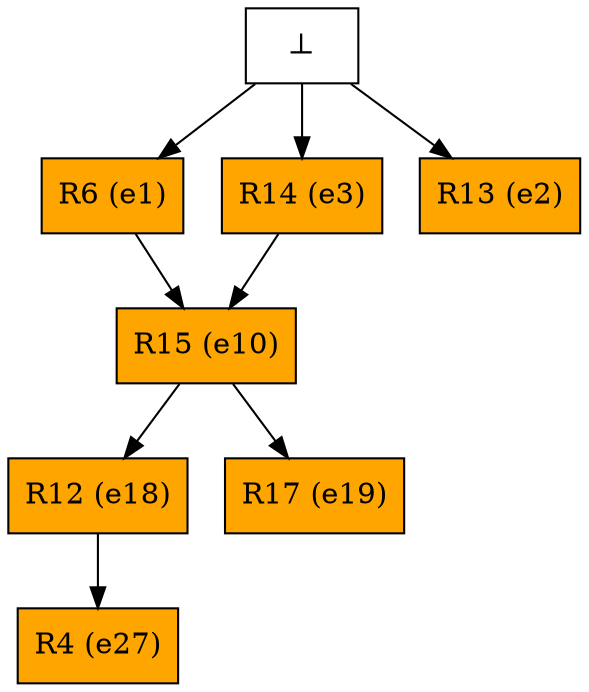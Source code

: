 digraph test {
  e1 -> e10;
  e3 -> e10;
  e10 -> e18;
  e10 -> e19;
  e18 -> e27;
  e0 -> e1;
  e0 -> e2;
  e0 -> e3;
  e1 [color="black" fillcolor="orange:orange" label="R6 (e1)" shape=box style=filled];
  e2 [color="black" fillcolor="orange:orange" label="R13 (e2)" shape=box style=filled];
  e3 [color="black" fillcolor="orange:orange" label="R14 (e3)" shape=box style=filled];
  e10 [color="black" fillcolor="orange:orange" label="R15 (e10)" shape=box style=filled];
  e18 [color="black" fillcolor="orange:orange" label="R12 (e18)" shape=box style=filled];
  e19 [color="black" fillcolor="orange:orange" label="R17 (e19)" shape=box style=filled];
  e27 [color="black" fillcolor="orange:orange" label="R4 (e27)" shape=box style=filled];
  e0 [fillcolor="white" label="⊥" shape=box style=filled];
}
